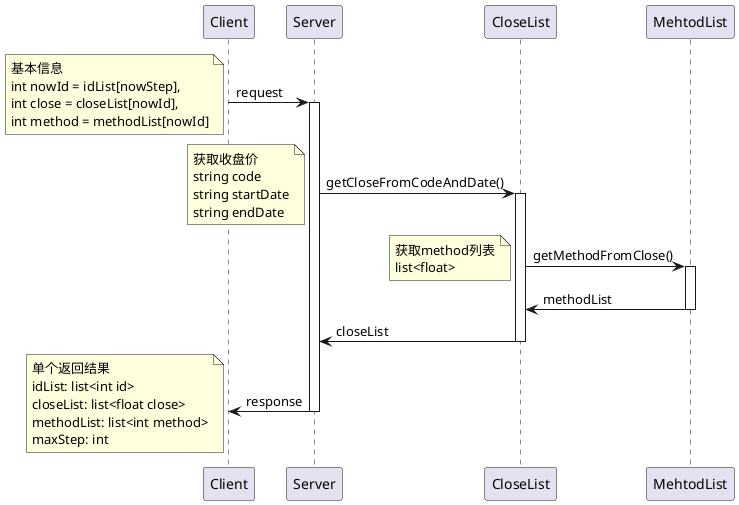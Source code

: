 @startuml single

'单个浏览数据，已经完成获取数据'
Client -> Server : request
activate Server
note left 
基本信息
int nowId = idList[nowStep],
int close = closeList[nowId],
int method = methodList[nowId]
end note


Server -> CloseList: getCloseFromCodeAndDate()
activate CloseList
note left
获取收盘价
string code
string startDate
string endDate
end note

CloseList -> MehtodList: getMethodFromClose()
activate MehtodList
note left
获取method列表
list<float>
end note

MehtodList -> CloseList: methodList
deactivate MehtodList
CloseList -> Server: closeList
deactivate CloseList

Client <- Server : response
note left
单个返回结果
idList: list<int id>
closeList: list<float close>
methodList: list<int method>
maxStep: int
end note
deactivate Server

@enduml

